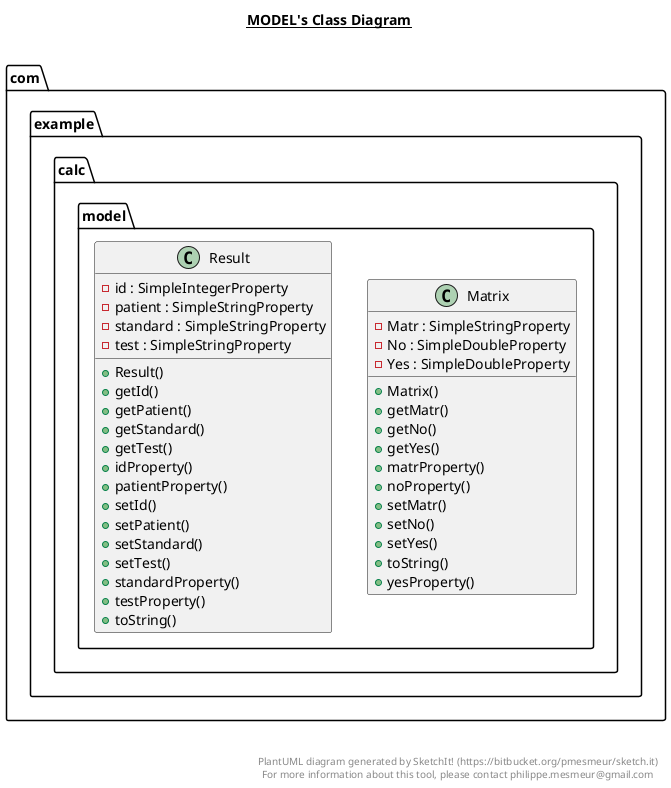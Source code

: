 @startuml

title __MODEL's Class Diagram__\n


        class com.example.calc.model.Matrix {
            - Matr : SimpleStringProperty
            - No : SimpleDoubleProperty
            - Yes : SimpleDoubleProperty
            + Matrix()
            + getMatr()
            + getNo()
            + getYes()
            + matrProperty()
            + noProperty()
            + setMatr()
            + setNo()
            + setYes()
            + toString()
            + yesProperty()
        }

  


        class com.example.calc.model.Result {
            - id : SimpleIntegerProperty
            - patient : SimpleStringProperty
            - standard : SimpleStringProperty
            - test : SimpleStringProperty
            + Result()
            + getId()
            + getPatient()
            + getStandard()
            + getTest()
            + idProperty()
            + patientProperty()
            + setId()
            + setPatient()
            + setStandard()
            + setTest()
            + standardProperty()
            + testProperty()
            + toString()
        }

  



right footer


PlantUML diagram generated by SketchIt! (https://bitbucket.org/pmesmeur/sketch.it)
For more information about this tool, please contact philippe.mesmeur@gmail.com
endfooter

@enduml
